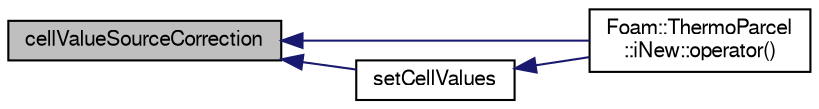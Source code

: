 digraph "cellValueSourceCorrection"
{
  bgcolor="transparent";
  edge [fontname="FreeSans",fontsize="10",labelfontname="FreeSans",labelfontsize="10"];
  node [fontname="FreeSans",fontsize="10",shape=record];
  rankdir="LR";
  Node135 [label="cellValueSourceCorrection",height=0.2,width=0.4,color="black", fillcolor="grey75", style="filled", fontcolor="black"];
  Node135 -> Node136 [dir="back",color="midnightblue",fontsize="10",style="solid",fontname="FreeSans"];
  Node136 [label="Foam::ThermoParcel\l::iNew::operator()",height=0.2,width=0.4,color="black",URL="$a23950.html#a9c815e5c48b66bcc09b01261b8484a7d"];
  Node135 -> Node137 [dir="back",color="midnightblue",fontsize="10",style="solid",fontname="FreeSans"];
  Node137 [label="setCellValues",height=0.2,width=0.4,color="black",URL="$a23938.html#a41280fa67cfd5c60a05387baa00989df",tooltip="Set cell values. "];
  Node137 -> Node136 [dir="back",color="midnightblue",fontsize="10",style="solid",fontname="FreeSans"];
}
